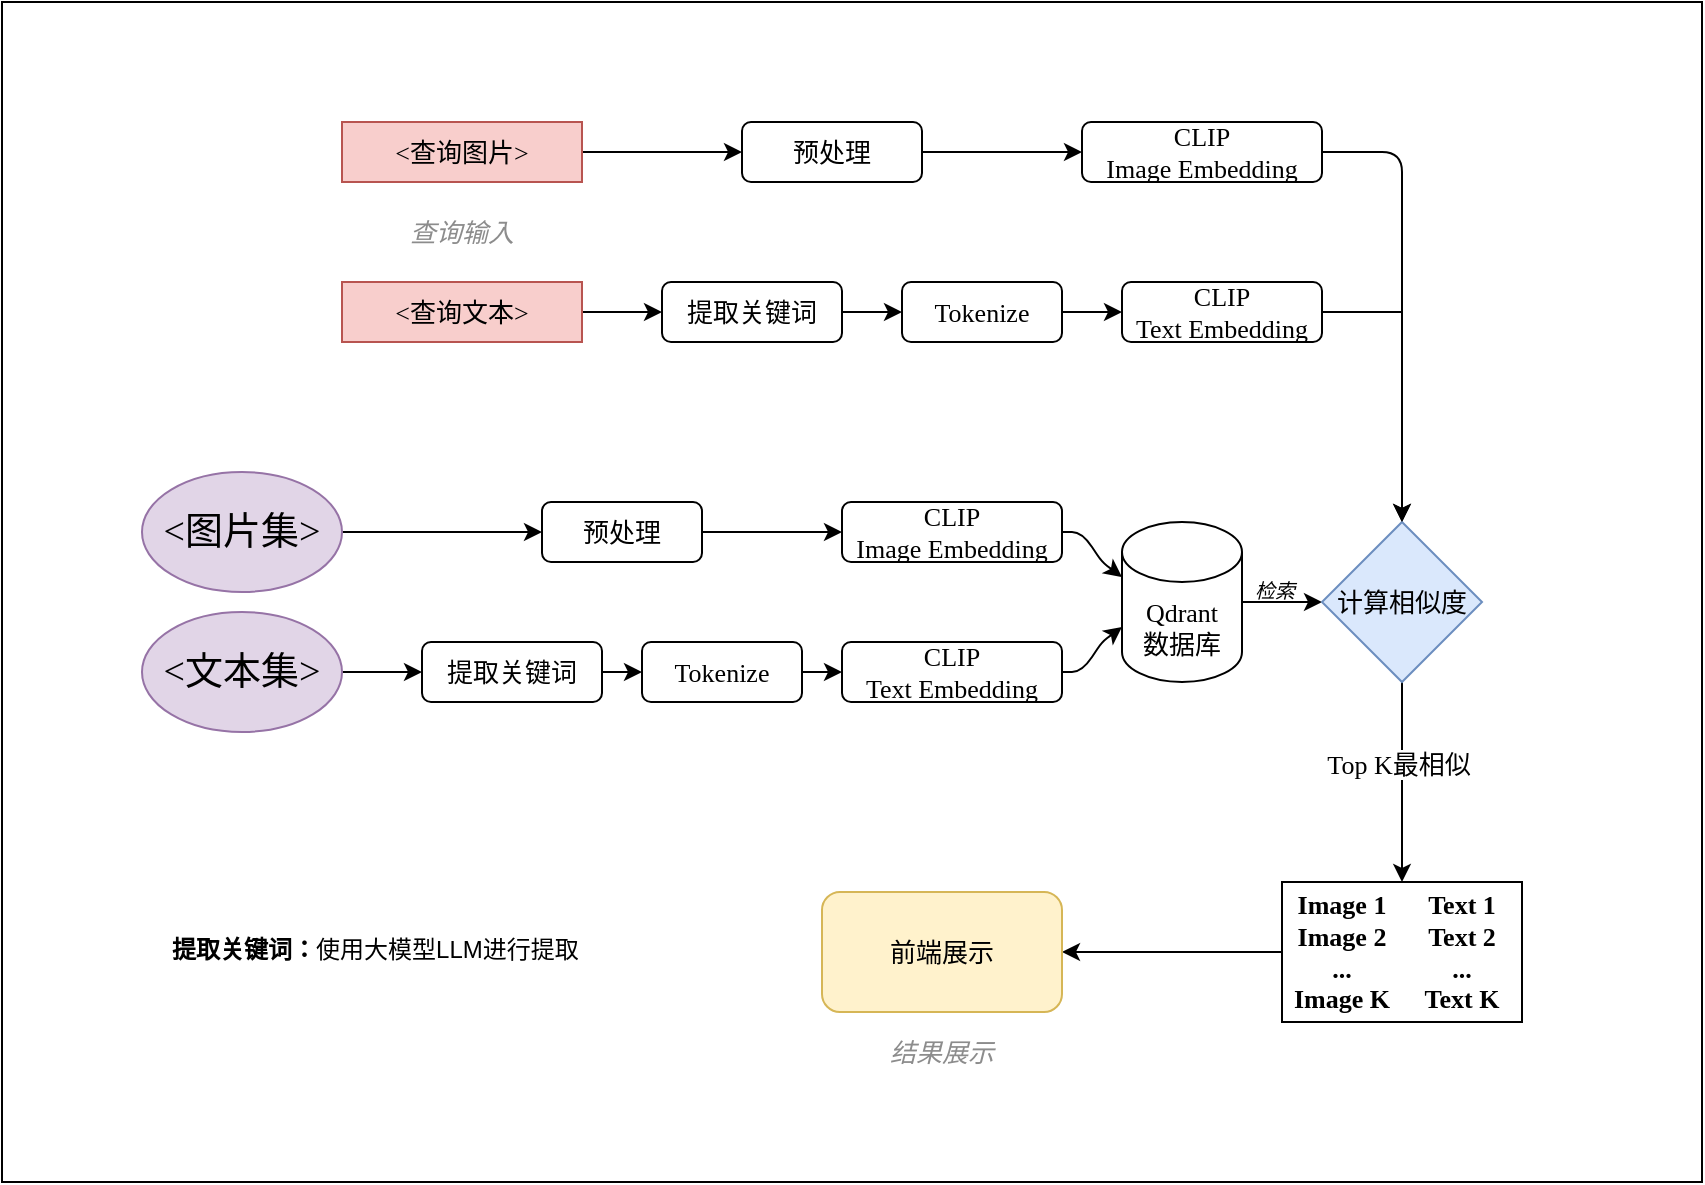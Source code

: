 <mxfile scale="1.5" border="0">
    <diagram name="第 1 页" id="aArxuf4mtvsEMLuy4_0w">
        <mxGraphModel dx="948" dy="998" grid="1" gridSize="10" guides="1" tooltips="1" connect="1" arrows="1" fold="1" page="1" pageScale="1" pageWidth="1600" pageHeight="1200" math="0" shadow="0">
            <root>
                <mxCell id="0"/>
                <mxCell id="1" parent="0"/>
                <mxCell id="22" value="" style="rounded=1;whiteSpace=wrap;html=1;fontSize=10;arcSize=0;" parent="1" vertex="1">
                    <mxGeometry x="100" y="320" width="850" height="590" as="geometry"/>
                </mxCell>
                <mxCell id="23" style="edgeStyle=none;html=1;exitX=1;exitY=0.5;exitDx=0;exitDy=0;entryX=0;entryY=0.5;entryDx=0;entryDy=0;" parent="1" source="24" target="47" edge="1">
                    <mxGeometry relative="1" as="geometry"/>
                </mxCell>
                <mxCell id="24" value="&amp;lt;查询文本&amp;gt;" style="rounded=1;whiteSpace=wrap;html=1;fontFamily=Times New Roman;arcSize=0;fontSize=13;fillColor=#f8cecc;strokeColor=#b85450;" parent="1" vertex="1">
                    <mxGeometry x="270" y="460" width="120" height="30" as="geometry"/>
                </mxCell>
                <mxCell id="25" style="edgeStyle=orthogonalEdgeStyle;rounded=0;orthogonalLoop=1;jettySize=auto;html=1;exitX=1;exitY=0.5;exitDx=0;exitDy=0;entryX=0;entryY=0.5;entryDx=0;entryDy=0;fontFamily=Times New Roman;fontSize=13;" parent="1" source="26" target="28" edge="1">
                    <mxGeometry relative="1" as="geometry"/>
                </mxCell>
                <mxCell id="26" value="Tokenize" style="rounded=1;whiteSpace=wrap;html=1;fontFamily=Times New Roman;fontSize=13;" parent="1" vertex="1">
                    <mxGeometry x="550" y="460" width="80" height="30" as="geometry"/>
                </mxCell>
                <mxCell id="27" style="edgeStyle=orthogonalEdgeStyle;rounded=0;orthogonalLoop=1;jettySize=auto;html=1;exitX=1;exitY=0.5;exitDx=0;exitDy=0;entryX=0.5;entryY=0;entryDx=0;entryDy=0;fontFamily=Times New Roman;fontSize=13;" parent="1" source="28" target="37" edge="1">
                    <mxGeometry relative="1" as="geometry"/>
                </mxCell>
                <mxCell id="28" value="CLIP&lt;br&gt;Text Embedding" style="rounded=1;whiteSpace=wrap;html=1;fontFamily=Times New Roman;fontSize=13;" parent="1" vertex="1">
                    <mxGeometry x="660" y="460" width="100" height="30" as="geometry"/>
                </mxCell>
                <mxCell id="29" style="edgeStyle=orthogonalEdgeStyle;rounded=0;orthogonalLoop=1;jettySize=auto;html=1;exitX=1;exitY=0.5;exitDx=0;exitDy=0;entryX=0;entryY=0.5;entryDx=0;entryDy=0;fontFamily=Times New Roman;fontSize=13;" parent="1" source="30" target="43" edge="1">
                    <mxGeometry relative="1" as="geometry"/>
                </mxCell>
                <mxCell id="30" value="&lt;font style=&quot;font-size: 19px;&quot;&gt;&amp;lt;图片集&amp;gt;&lt;/font&gt;" style="ellipse;whiteSpace=wrap;html=1;fontFamily=Times New Roman;fontSize=19;fillColor=#e1d5e7;strokeColor=#9673a6;" parent="1" vertex="1">
                    <mxGeometry x="170" y="555" width="100" height="60" as="geometry"/>
                </mxCell>
                <mxCell id="31" value="" style="edgeStyle=orthogonalEdgeStyle;rounded=0;orthogonalLoop=1;jettySize=auto;html=1;exitX=1;exitY=0.5;exitDx=0;exitDy=0;exitPerimeter=0;fontFamily=Times New Roman;fontSize=13;" parent="1" source="32" target="37" edge="1">
                    <mxGeometry y="20" relative="1" as="geometry">
                        <Array as="points">
                            <mxPoint x="730" y="620"/>
                            <mxPoint x="730" y="620"/>
                        </Array>
                        <mxPoint as="offset"/>
                    </mxGeometry>
                </mxCell>
                <mxCell id="32" value="Qdrant&lt;br&gt;数据库" style="shape=cylinder3;whiteSpace=wrap;html=1;boundedLbl=1;backgroundOutline=1;size=15;fontFamily=Times New Roman;fontSize=13;" parent="1" vertex="1">
                    <mxGeometry x="660" y="580" width="60" height="80" as="geometry"/>
                </mxCell>
                <mxCell id="33" style="edgeStyle=none;html=1;exitX=1;exitY=0.5;exitDx=0;exitDy=0;entryX=0;entryY=0;entryDx=0;entryDy=27.5;entryPerimeter=0;" parent="1" source="34" target="32" edge="1">
                    <mxGeometry relative="1" as="geometry">
                        <Array as="points">
                            <mxPoint x="640" y="585"/>
                            <mxPoint x="650" y="600"/>
                        </Array>
                    </mxGeometry>
                </mxCell>
                <mxCell id="34" value="CLIP &lt;br&gt;Image Embedding" style="rounded=1;whiteSpace=wrap;html=1;fontFamily=Times New Roman;fontSize=13;" parent="1" vertex="1">
                    <mxGeometry x="520" y="570" width="110" height="30" as="geometry"/>
                </mxCell>
                <mxCell id="35" style="edgeStyle=orthogonalEdgeStyle;rounded=0;orthogonalLoop=1;jettySize=auto;html=1;exitX=0.5;exitY=1;exitDx=0;exitDy=0;fontFamily=Times New Roman;fontSize=13;" parent="1" source="37" edge="1">
                    <mxGeometry relative="1" as="geometry">
                        <mxPoint x="800" y="760" as="targetPoint"/>
                    </mxGeometry>
                </mxCell>
                <mxCell id="36" value="Top K最相似" style="edgeLabel;html=1;align=center;verticalAlign=middle;resizable=0;points=[];fontFamily=Times New Roman;fontSize=13;" parent="35" vertex="1" connectable="0">
                    <mxGeometry x="-0.19" y="-2" relative="1" as="geometry">
                        <mxPoint as="offset"/>
                    </mxGeometry>
                </mxCell>
                <mxCell id="37" value="计算相似度" style="rhombus;whiteSpace=wrap;html=1;fontFamily=Times New Roman;fontSize=13;fillColor=#dae8fc;strokeColor=#6c8ebf;" parent="1" vertex="1">
                    <mxGeometry x="760" y="580" width="80" height="80" as="geometry"/>
                </mxCell>
                <mxCell id="38" style="edgeStyle=orthogonalEdgeStyle;rounded=0;orthogonalLoop=1;jettySize=auto;html=1;exitX=0;exitY=0.5;exitDx=0;exitDy=0;entryX=1;entryY=0.5;entryDx=0;entryDy=0;fontFamily=Times New Roman;fontSize=13;" parent="1" source="39" target="41" edge="1">
                    <mxGeometry relative="1" as="geometry"/>
                </mxCell>
                <mxCell id="39" value="" style="rounded=0;whiteSpace=wrap;html=1;fontFamily=Times New Roman;fontSize=13;fontStyle=1" parent="1" vertex="1">
                    <mxGeometry x="740" y="760" width="120" height="70" as="geometry"/>
                </mxCell>
                <mxCell id="40" value="&lt;font style=&quot;font-size: 13px;&quot;&gt;Image 1&lt;/font&gt;&lt;div style=&quot;&quot;&gt;&lt;font style=&quot;font-size: 13px;&quot;&gt;Image 2&lt;/font&gt;&lt;/div&gt;&lt;div style=&quot;&quot;&gt;&lt;font style=&quot;font-size: 13px;&quot;&gt;...&lt;/font&gt;&lt;/div&gt;&lt;div style=&quot;&quot;&gt;&lt;font style=&quot;font-size: 13px;&quot;&gt;Image K&lt;/font&gt;&lt;/div&gt;" style="text;html=1;align=center;verticalAlign=middle;whiteSpace=wrap;rounded=0;fontFamily=Times New Roman;fontSize=13;fontStyle=1" parent="1" vertex="1">
                    <mxGeometry x="740" y="770" width="60" height="50" as="geometry"/>
                </mxCell>
                <mxCell id="41" value="前端展示" style="rounded=1;whiteSpace=wrap;html=1;fontFamily=Times New Roman;fontSize=13;fillColor=#fff2cc;strokeColor=#d6b656;" parent="1" vertex="1">
                    <mxGeometry x="510" y="765" width="120" height="60" as="geometry"/>
                </mxCell>
                <mxCell id="42" style="edgeStyle=orthogonalEdgeStyle;rounded=0;orthogonalLoop=1;jettySize=auto;html=1;exitX=1;exitY=0.5;exitDx=0;exitDy=0;entryX=0;entryY=0.5;entryDx=0;entryDy=0;fontFamily=Times New Roman;fontSize=13;" parent="1" source="43" target="34" edge="1">
                    <mxGeometry relative="1" as="geometry"/>
                </mxCell>
                <mxCell id="43" value="预处理" style="rounded=1;whiteSpace=wrap;html=1;fontFamily=Times New Roman;fontSize=13;" parent="1" vertex="1">
                    <mxGeometry x="370" y="570" width="80" height="30" as="geometry"/>
                </mxCell>
                <mxCell id="44" value="&lt;i style=&quot;font-size: 13px;&quot;&gt;&lt;font style=&quot;font-size: 13px;&quot; color=&quot;#8c8c8c&quot;&gt;查询输入&lt;/font&gt;&lt;/i&gt;" style="text;html=1;align=center;verticalAlign=middle;whiteSpace=wrap;rounded=0;fontFamily=Times New Roman;fontSize=13;" parent="1" vertex="1">
                    <mxGeometry x="300" y="420" width="60" height="30" as="geometry"/>
                </mxCell>
                <mxCell id="45" value="&lt;i style=&quot;font-size: 13px;&quot;&gt;&lt;font style=&quot;font-size: 13px;&quot; color=&quot;#8c8c8c&quot;&gt;结果展示&lt;/font&gt;&lt;/i&gt;" style="text;html=1;align=center;verticalAlign=middle;whiteSpace=wrap;rounded=0;fontFamily=Times New Roman;fontSize=13;" parent="1" vertex="1">
                    <mxGeometry x="540" y="830" width="60" height="30" as="geometry"/>
                </mxCell>
                <mxCell id="46" style="edgeStyle=none;html=1;exitX=1;exitY=0.5;exitDx=0;exitDy=0;entryX=0;entryY=0.5;entryDx=0;entryDy=0;" parent="1" source="47" target="26" edge="1">
                    <mxGeometry relative="1" as="geometry"/>
                </mxCell>
                <mxCell id="47" value="提取关键词" style="rounded=1;whiteSpace=wrap;html=1;fontFamily=Times New Roman;fontSize=13;" parent="1" vertex="1">
                    <mxGeometry x="430" y="460" width="90" height="30" as="geometry"/>
                </mxCell>
                <mxCell id="48" style="edgeStyle=none;html=1;exitX=1;exitY=0.5;exitDx=0;exitDy=0;entryX=0;entryY=0.5;entryDx=0;entryDy=0;" parent="1" source="49" target="51" edge="1">
                    <mxGeometry relative="1" as="geometry"/>
                </mxCell>
                <mxCell id="49" value="&amp;lt;查询图片&amp;gt;" style="rounded=1;whiteSpace=wrap;html=1;fontFamily=Times New Roman;arcSize=0;fontSize=13;fillColor=#f8cecc;strokeColor=#b85450;" parent="1" vertex="1">
                    <mxGeometry x="270" y="380" width="120" height="30" as="geometry"/>
                </mxCell>
                <mxCell id="50" style="edgeStyle=none;html=1;exitX=1;exitY=0.5;exitDx=0;exitDy=0;entryX=0;entryY=0.5;entryDx=0;entryDy=0;" parent="1" source="51" target="53" edge="1">
                    <mxGeometry relative="1" as="geometry"/>
                </mxCell>
                <mxCell id="51" value="预处理" style="rounded=1;whiteSpace=wrap;html=1;fontFamily=Times New Roman;fontSize=13;" parent="1" vertex="1">
                    <mxGeometry x="470" y="380" width="90" height="30" as="geometry"/>
                </mxCell>
                <mxCell id="52" style="edgeStyle=none;html=1;exitX=1;exitY=0.5;exitDx=0;exitDy=0;entryX=0.5;entryY=0;entryDx=0;entryDy=0;" parent="1" source="53" target="37" edge="1">
                    <mxGeometry relative="1" as="geometry">
                        <Array as="points">
                            <mxPoint x="800" y="395"/>
                        </Array>
                    </mxGeometry>
                </mxCell>
                <mxCell id="53" value="CLIP&lt;br&gt;Image Embedding" style="rounded=1;whiteSpace=wrap;html=1;fontFamily=Times New Roman;fontSize=13;" parent="1" vertex="1">
                    <mxGeometry x="640" y="380" width="120" height="30" as="geometry"/>
                </mxCell>
                <mxCell id="54" style="edgeStyle=orthogonalEdgeStyle;rounded=0;orthogonalLoop=1;jettySize=auto;html=1;exitX=1;exitY=0.5;exitDx=0;exitDy=0;entryX=0;entryY=0.5;entryDx=0;entryDy=0;fontFamily=Times New Roman;fontSize=13;" parent="1" source="55" target="57" edge="1">
                    <mxGeometry relative="1" as="geometry"/>
                </mxCell>
                <mxCell id="55" value="Tokenize" style="rounded=1;whiteSpace=wrap;html=1;fontFamily=Times New Roman;fontSize=13;" parent="1" vertex="1">
                    <mxGeometry x="420" y="640" width="80" height="30" as="geometry"/>
                </mxCell>
                <mxCell id="56" style="edgeStyle=none;html=1;exitX=1;exitY=0.5;exitDx=0;exitDy=0;entryX=0;entryY=0;entryDx=0;entryDy=52.5;entryPerimeter=0;" parent="1" source="57" target="32" edge="1">
                    <mxGeometry relative="1" as="geometry">
                        <Array as="points">
                            <mxPoint x="640" y="655"/>
                            <mxPoint x="650" y="640"/>
                        </Array>
                    </mxGeometry>
                </mxCell>
                <mxCell id="57" value="CLIP&lt;br&gt;Text Embedding" style="rounded=1;whiteSpace=wrap;html=1;fontFamily=Times New Roman;fontSize=13;" parent="1" vertex="1">
                    <mxGeometry x="520" y="640" width="110" height="30" as="geometry"/>
                </mxCell>
                <mxCell id="58" style="edgeStyle=none;html=1;exitX=1;exitY=0.5;exitDx=0;exitDy=0;entryX=0;entryY=0.5;entryDx=0;entryDy=0;" parent="1" source="59" target="55" edge="1">
                    <mxGeometry relative="1" as="geometry"/>
                </mxCell>
                <mxCell id="59" value="提取关键词" style="rounded=1;whiteSpace=wrap;html=1;fontFamily=Times New Roman;fontSize=13;" parent="1" vertex="1">
                    <mxGeometry x="310" y="640" width="90" height="30" as="geometry"/>
                </mxCell>
                <mxCell id="60" style="edgeStyle=none;html=1;exitX=1;exitY=0.5;exitDx=0;exitDy=0;entryX=0;entryY=0.5;entryDx=0;entryDy=0;" parent="1" source="61" target="59" edge="1">
                    <mxGeometry relative="1" as="geometry"/>
                </mxCell>
                <mxCell id="61" value="&lt;font style=&quot;font-size: 19px;&quot;&gt;&amp;lt;文本集&amp;gt;&lt;/font&gt;" style="ellipse;whiteSpace=wrap;html=1;fontFamily=Times New Roman;fontSize=19;fillColor=#e1d5e7;strokeColor=#9673a6;" parent="1" vertex="1">
                    <mxGeometry x="170" y="625" width="100" height="60" as="geometry"/>
                </mxCell>
                <mxCell id="62" value="&lt;font style=&quot;font-size: 13px;&quot;&gt;Text 1&lt;/font&gt;&lt;div style=&quot;&quot;&gt;&lt;font style=&quot;font-size: 13px;&quot;&gt;Text 2&lt;/font&gt;&lt;/div&gt;&lt;div style=&quot;&quot;&gt;&lt;font style=&quot;font-size: 13px;&quot;&gt;...&lt;/font&gt;&lt;/div&gt;&lt;div style=&quot;&quot;&gt;&lt;font style=&quot;font-size: 13px;&quot;&gt;Text K&lt;/font&gt;&lt;/div&gt;" style="text;html=1;align=center;verticalAlign=middle;whiteSpace=wrap;rounded=0;fontFamily=Times New Roman;fontSize=13;fontStyle=1" parent="1" vertex="1">
                    <mxGeometry x="800" y="770" width="60" height="50" as="geometry"/>
                </mxCell>
                <mxCell id="63" value="检索" style="text;html=1;align=center;verticalAlign=middle;resizable=0;points=[];autosize=1;strokeColor=none;fillColor=none;fontSize=10;fontStyle=2" parent="1" vertex="1">
                    <mxGeometry x="716" y="599" width="40" height="30" as="geometry"/>
                </mxCell>
                <mxCell id="65" value="&lt;h1&gt;&lt;span style=&quot;background-color: initial; font-size: 12px;&quot;&gt;提取关键词：&lt;/span&gt;&lt;span style=&quot;background-color: initial; font-size: 12px; font-weight: normal;&quot;&gt;使用大模型LLM进行提取&lt;/span&gt;&lt;br&gt;&lt;/h1&gt;" style="text;html=1;spacing=5;spacingTop=-20;whiteSpace=wrap;overflow=hidden;rounded=0;" vertex="1" parent="1">
                    <mxGeometry x="180" y="770" width="260" height="50" as="geometry"/>
                </mxCell>
            </root>
        </mxGraphModel>
    </diagram>
</mxfile>